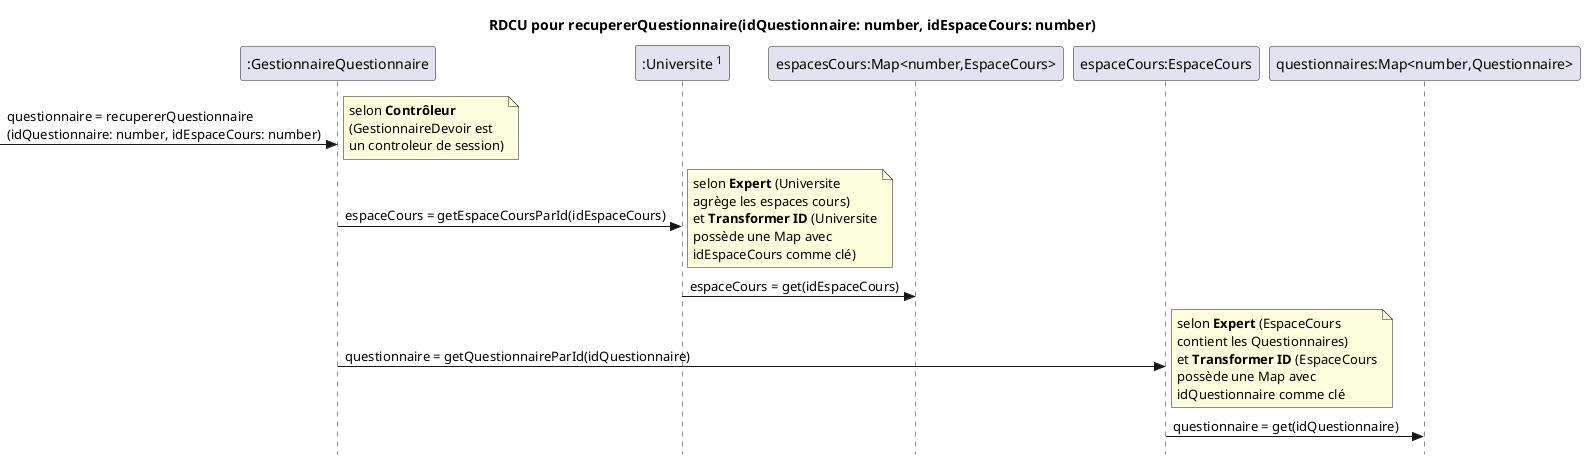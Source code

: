 @startuml
skinparam style strictuml
skinparam defaultfontname Verdana
title RDCU pour <b>recupererQuestionnaire(idQuestionnaire: number, idEspaceCours: number)</b>
participant ":GestionnaireQuestionnaire" as gq
participant ":Universite <sup>1</sup>" as u
participant "espacesCours:Map<number,EspaceCours>" as mec
participant "espaceCours:EspaceCours" as ec
participant "questionnaires:Map<number,Questionnaire>" as mq

-> gq : questionnaire = recupererQuestionnaire\n(idQuestionnaire: number, idEspaceCours: number)
note right : selon <b>Contrôleur</b>\n(GestionnaireDevoir est\nun controleur de session)
gq -> u : espaceCours = getEspaceCoursParId(idEspaceCours)
note right : selon <b>Expert</b> (Universite\nagrège les espaces cours)\net <b>Transformer ID</b> (Universite\npossède une Map avec\nidEspaceCours comme clé)

u -> mec : espaceCours = get(idEspaceCours)

gq -> ec : questionnaire = getQuestionnaireParId(idQuestionnaire)
note right : selon <b>Expert</b> (EspaceCours\ncontient les Questionnaires) \net <b>Transformer ID</b> (EspaceCours\npossède une Map avec\nidQuestionnaire comme clé

ec -> mq : questionnaire = get(idQuestionnaire)

@enduml